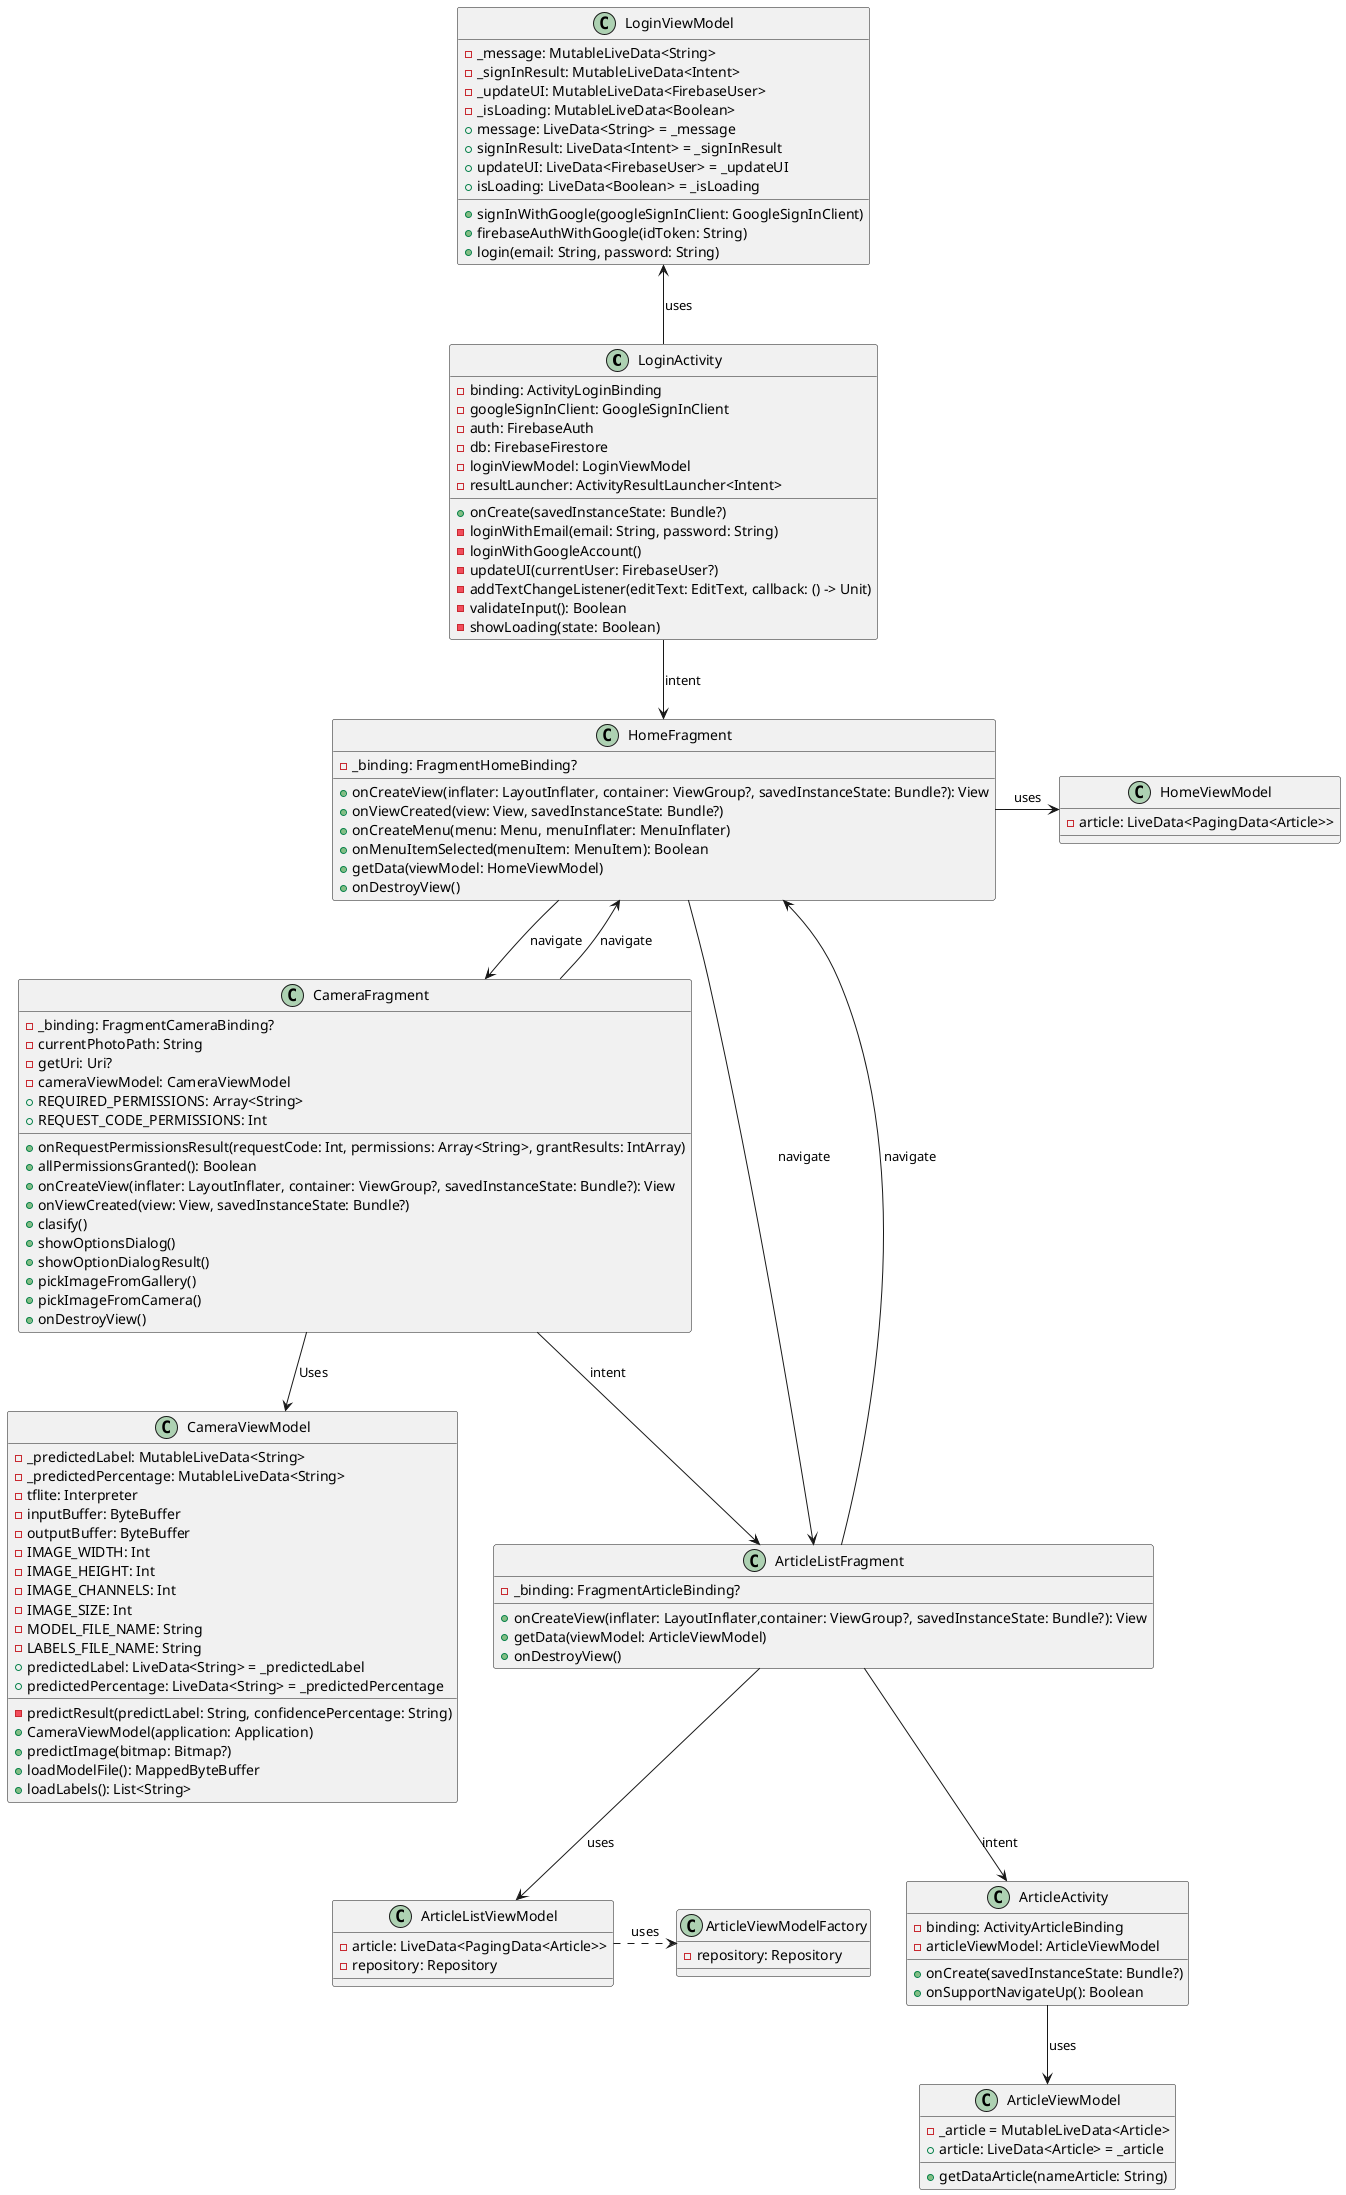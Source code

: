 @startuml

class LoginActivity {
    - binding: ActivityLoginBinding
    - googleSignInClient: GoogleSignInClient
    - auth: FirebaseAuth
    - db: FirebaseFirestore
    - loginViewModel: LoginViewModel
    - resultLauncher: ActivityResultLauncher<Intent>

    + onCreate(savedInstanceState: Bundle?)
    - loginWithEmail(email: String, password: String)
    - loginWithGoogleAccount()
    - updateUI(currentUser: FirebaseUser?)
    - addTextChangeListener(editText: EditText, callback: () -> Unit)
    - validateInput(): Boolean
    - showLoading(state: Boolean)
}

class LoginViewModel {
    - _message: MutableLiveData<String>
    - _signInResult: MutableLiveData<Intent>
    - _updateUI: MutableLiveData<FirebaseUser>
    - _isLoading: MutableLiveData<Boolean>
    + message: LiveData<String> = _message
    + signInResult: LiveData<Intent> = _signInResult
    + updateUI: LiveData<FirebaseUser> = _updateUI
    + isLoading: LiveData<Boolean> = _isLoading

    + signInWithGoogle(googleSignInClient: GoogleSignInClient)
    + firebaseAuthWithGoogle(idToken: String)
    + login(email: String, password: String)
}


class CameraFragment {
    - _binding: FragmentCameraBinding?
    - currentPhotoPath: String
    - getUri: Uri?
    - cameraViewModel: CameraViewModel
    + REQUIRED_PERMISSIONS: Array<String>
    + REQUEST_CODE_PERMISSIONS: Int

    + onRequestPermissionsResult(requestCode: Int, permissions: Array<String>, grantResults: IntArray)
    + allPermissionsGranted(): Boolean
    + onCreateView(inflater: LayoutInflater, container: ViewGroup?, savedInstanceState: Bundle?): View
    + onViewCreated(view: View, savedInstanceState: Bundle?)
    + clasify()
    + showOptionsDialog()
    + showOptionDialogResult()
    + pickImageFromGallery()
    + pickImageFromCamera()
    + onDestroyView()
}

class CameraViewModel {
    - _predictedLabel: MutableLiveData<String>
    - _predictedPercentage: MutableLiveData<String>
    - tflite: Interpreter
    - inputBuffer: ByteBuffer
    - outputBuffer: ByteBuffer
    - IMAGE_WIDTH: Int
    - IMAGE_HEIGHT: Int
    - IMAGE_CHANNELS: Int
    - IMAGE_SIZE: Int
    - MODEL_FILE_NAME: String
    - LABELS_FILE_NAME: String
    + predictedLabel: LiveData<String> = _predictedLabel
    + predictedPercentage: LiveData<String> = _predictedPercentage
    - predictResult(predictLabel: String, confidencePercentage: String)
    + CameraViewModel(application: Application)
    + predictImage(bitmap: Bitmap?)
    + loadModelFile(): MappedByteBuffer
    + loadLabels(): List<String>
}

class HomeFragment {
    - _binding: FragmentHomeBinding?
    + onCreateView(inflater: LayoutInflater, container: ViewGroup?, savedInstanceState: Bundle?): View
    + onViewCreated(view: View, savedInstanceState: Bundle?)
    + onCreateMenu(menu: Menu, menuInflater: MenuInflater)
    + onMenuItemSelected(menuItem: MenuItem): Boolean
    + getData(viewModel: HomeViewModel)
    + onDestroyView()
}

class HomeViewModel{
    - article: LiveData<PagingData<Article>>
}

class ArticleListFragment{
    - _binding: FragmentArticleBinding?
    + onCreateView(inflater: LayoutInflater,container: ViewGroup?, savedInstanceState: Bundle?): View
    + getData(viewModel: ArticleViewModel)
    + onDestroyView()
}

class ArticleListViewModel{
    - article: LiveData<PagingData<Article>>
    - repository: Repository
}

class ArticleViewModelFactory{
    - repository: Repository
}

class ArticleActivity{
    - binding: ActivityArticleBinding
    - articleViewModel: ArticleViewModel
    + onCreate(savedInstanceState: Bundle?)
    + onSupportNavigateUp(): Boolean
}

class ArticleViewModel{
    - _article = MutableLiveData<Article>
    + article: LiveData<Article> = _article

    + getDataArticle(nameArticle: String)
}

ArticleListViewModel .right.> ArticleViewModelFactory : uses
ArticleActivity -down-> ArticleViewModel : uses
ArticleListFragment -down-> ArticleListViewModel : uses
ArticleListFragment -down-> ArticleActivity : intent
LoginActivity -up-> LoginViewModel : uses
LoginActivity -down-> HomeFragment : intent
HomeFragment -down-> CameraFragment : navigate
CameraFragment -down-> CameraViewModel : Uses
HomeFragment -down-> ArticleListFragment : navigate
CameraFragment --> ArticleListFragment : intent
HomeFragment -right-> HomeViewModel : uses
CameraFragment --> HomeFragment : navigate
ArticleListFragment --> HomeFragment : navigate


@enduml
